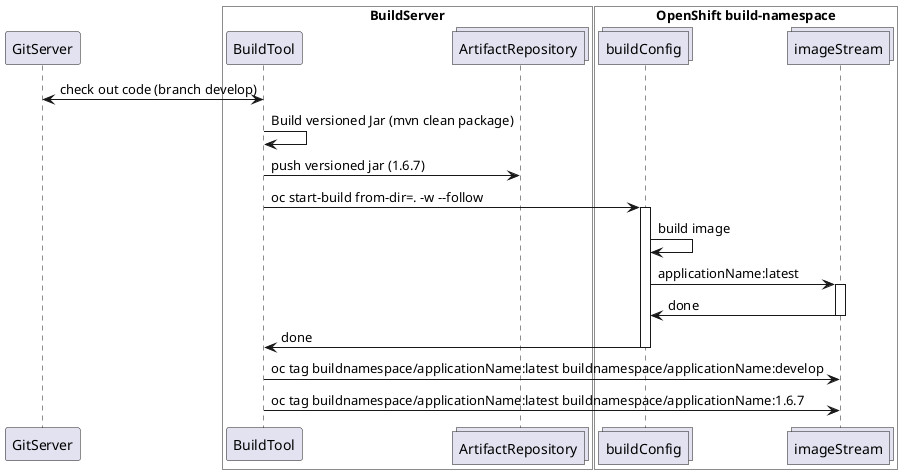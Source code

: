 @startuml
GitServer <-> BuildTool: check out code (branch develop)
box "BuildServer" #White
collections BuildTool
collections ArtifactRepository
end box
BuildTool -> BuildTool: Build versioned Jar (mvn clean package)
BuildTool -> ArtifactRepository: push versioned jar (1.6.7)
box "OpenShift build-namespace" #White
collections "buildConfig"
collections "imageStream"
end box
BuildTool -> "buildConfig": oc start-build from-dir=. -w --follow
activate "buildConfig"
buildConfig -> buildConfig: build image
buildConfig -> imageStream: applicationName:latest
activate "imageStream"
imageStream -> buildConfig: done
deactivate "imageStream"
buildConfig -> BuildTool: done
deactivate "buildConfig"
BuildTool -> imageStream: oc tag buildnamespace/applicationName:latest buildnamespace/applicationName:develop
BuildTool -> imageStream: oc tag buildnamespace/applicationName:latest buildnamespace/applicationName:1.6.7
@enduml